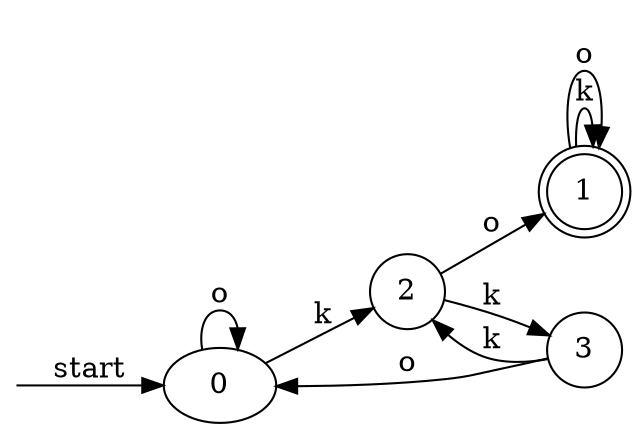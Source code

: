digraph dfa {
    rankdir = LR;
    __start [style = invis, shape = point];
    __start -> "0" [ label = "start" ];
    node [shape = doublecircle]; "1"
    node [shape = circle];
    "2" -> "3" [ label = "k" ];
    "2" -> "1" [ label = "o" ];
    "3" -> "2" [ label = "k" ];
    "3" -> "0" [ label = "o" ];
    "0" -> "2" [ label = "k" ];
    "0" -> "0" [ label = "o" ];
    "1" -> "1" [ label = "k" ];
    "1" -> "1" [ label = "o" ];
}
